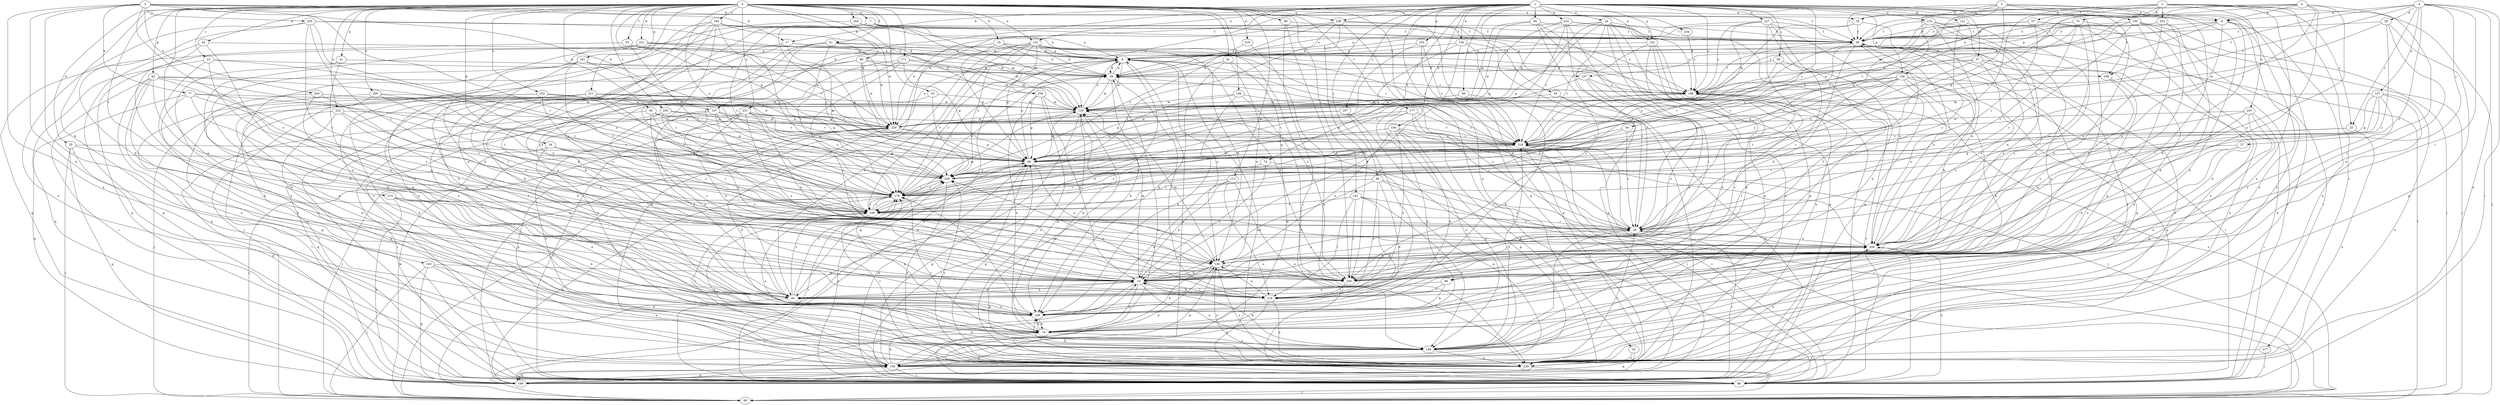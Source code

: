 strict digraph  {
0;
1;
2;
3;
4;
5;
6;
7;
8;
9;
15;
17;
18;
19;
23;
24;
25;
27;
29;
33;
34;
35;
37;
38;
39;
40;
41;
42;
43;
49;
51;
53;
55;
57;
59;
62;
68;
69;
74;
75;
77;
79;
80;
81;
86;
88;
90;
93;
94;
95;
98;
99;
103;
106;
107;
109;
113;
119;
121;
129;
131;
135;
136;
137;
138;
146;
148;
152;
153;
155;
156;
157;
158;
161;
164;
168;
171;
177;
178;
181;
184;
188;
197;
198;
199;
200;
201;
203;
204;
205;
209;
211;
215;
217;
218;
219;
221;
222;
227;
229;
231;
233;
234;
238;
239;
249;
250;
252;
258;
259;
0 -> 7  [label=a];
0 -> 8  [label=a];
0 -> 15  [label=b];
0 -> 23  [label=c];
0 -> 33  [label=d];
0 -> 34  [label=d];
0 -> 35  [label=d];
0 -> 40  [label=e];
0 -> 41  [label=e];
0 -> 42  [label=e];
0 -> 43  [label=e];
0 -> 49  [label=e];
0 -> 51  [label=f];
0 -> 53  [label=f];
0 -> 62  [label=g];
0 -> 68  [label=g];
0 -> 69  [label=h];
0 -> 80  [label=i];
0 -> 81  [label=i];
0 -> 103  [label=k];
0 -> 113  [label=l];
0 -> 131  [label=n];
0 -> 146  [label=o];
0 -> 152  [label=p];
0 -> 161  [label=q];
0 -> 164  [label=q];
0 -> 171  [label=r];
0 -> 177  [label=r];
0 -> 181  [label=s];
0 -> 184  [label=s];
0 -> 200  [label=u];
0 -> 211  [label=v];
0 -> 215  [label=v];
0 -> 219  [label=w];
0 -> 221  [label=w];
0 -> 231  [label=x];
0 -> 233  [label=x];
0 -> 234  [label=x];
0 -> 238  [label=x];
0 -> 249  [label=y];
0 -> 250  [label=z];
0 -> 252  [label=z];
0 -> 258  [label=z];
1 -> 17  [label=b];
1 -> 24  [label=c];
1 -> 37  [label=d];
1 -> 55  [label=f];
1 -> 74  [label=h];
1 -> 86  [label=i];
1 -> 90  [label=j];
1 -> 93  [label=j];
1 -> 94  [label=j];
1 -> 95  [label=j];
1 -> 98  [label=j];
1 -> 106  [label=k];
1 -> 107  [label=k];
1 -> 121  [label=m];
1 -> 131  [label=n];
1 -> 135  [label=n];
1 -> 136  [label=n];
1 -> 152  [label=p];
1 -> 153  [label=p];
1 -> 155  [label=p];
1 -> 156  [label=p];
1 -> 168  [label=q];
1 -> 188  [label=s];
1 -> 197  [label=t];
1 -> 198  [label=t];
1 -> 222  [label=w];
1 -> 227  [label=w];
1 -> 229  [label=w];
1 -> 238  [label=x];
1 -> 239  [label=x];
1 -> 258  [label=z];
2 -> 25  [label=c];
2 -> 57  [label=f];
2 -> 68  [label=g];
2 -> 75  [label=h];
2 -> 99  [label=j];
2 -> 129  [label=m];
2 -> 148  [label=o];
2 -> 178  [label=r];
2 -> 201  [label=u];
2 -> 203  [label=u];
2 -> 217  [label=v];
3 -> 17  [label=b];
3 -> 18  [label=b];
3 -> 59  [label=f];
3 -> 77  [label=h];
3 -> 107  [label=k];
3 -> 109  [label=k];
3 -> 119  [label=l];
3 -> 178  [label=r];
3 -> 204  [label=u];
3 -> 205  [label=u];
3 -> 209  [label=u];
3 -> 239  [label=x];
4 -> 8  [label=a];
4 -> 25  [label=c];
4 -> 27  [label=c];
4 -> 29  [label=c];
4 -> 38  [label=d];
4 -> 86  [label=i];
4 -> 88  [label=i];
4 -> 137  [label=n];
4 -> 188  [label=s];
4 -> 198  [label=t];
4 -> 239  [label=x];
5 -> 8  [label=a];
5 -> 18  [label=b];
5 -> 59  [label=f];
5 -> 68  [label=g];
5 -> 79  [label=h];
5 -> 119  [label=l];
5 -> 178  [label=r];
5 -> 218  [label=v];
5 -> 239  [label=x];
6 -> 8  [label=a];
6 -> 18  [label=b];
6 -> 59  [label=f];
6 -> 119  [label=l];
6 -> 138  [label=n];
6 -> 156  [label=p];
6 -> 209  [label=u];
6 -> 218  [label=v];
6 -> 229  [label=w];
7 -> 59  [label=f];
7 -> 119  [label=l];
7 -> 129  [label=m];
7 -> 157  [label=p];
7 -> 178  [label=r];
7 -> 188  [label=s];
7 -> 239  [label=x];
7 -> 249  [label=y];
8 -> 19  [label=b];
8 -> 59  [label=f];
8 -> 148  [label=o];
8 -> 157  [label=p];
8 -> 209  [label=u];
8 -> 218  [label=v];
8 -> 239  [label=x];
9 -> 39  [label=d];
9 -> 49  [label=e];
9 -> 129  [label=m];
9 -> 138  [label=n];
9 -> 168  [label=q];
9 -> 178  [label=r];
9 -> 198  [label=t];
9 -> 259  [label=z];
15 -> 9  [label=a];
15 -> 39  [label=d];
15 -> 68  [label=g];
15 -> 218  [label=v];
15 -> 259  [label=z];
17 -> 9  [label=a];
17 -> 49  [label=e];
17 -> 88  [label=i];
17 -> 188  [label=s];
17 -> 249  [label=y];
18 -> 39  [label=d];
18 -> 59  [label=f];
18 -> 129  [label=m];
18 -> 259  [label=z];
19 -> 49  [label=e];
19 -> 59  [label=f];
19 -> 79  [label=h];
19 -> 99  [label=j];
19 -> 119  [label=l];
19 -> 129  [label=m];
19 -> 148  [label=o];
19 -> 209  [label=u];
23 -> 19  [label=b];
23 -> 39  [label=d];
23 -> 109  [label=k];
23 -> 168  [label=q];
23 -> 199  [label=t];
24 -> 29  [label=c];
24 -> 59  [label=f];
24 -> 68  [label=g];
24 -> 129  [label=m];
24 -> 148  [label=o];
24 -> 158  [label=p];
24 -> 188  [label=s];
24 -> 199  [label=t];
24 -> 218  [label=v];
25 -> 199  [label=t];
25 -> 218  [label=v];
25 -> 239  [label=x];
27 -> 19  [label=b];
27 -> 68  [label=g];
27 -> 79  [label=h];
29 -> 39  [label=d];
29 -> 129  [label=m];
29 -> 209  [label=u];
29 -> 218  [label=v];
33 -> 129  [label=m];
33 -> 249  [label=y];
33 -> 259  [label=z];
34 -> 49  [label=e];
34 -> 68  [label=g];
34 -> 99  [label=j];
34 -> 178  [label=r];
34 -> 199  [label=t];
35 -> 68  [label=g];
35 -> 99  [label=j];
35 -> 158  [label=p];
35 -> 168  [label=q];
35 -> 178  [label=r];
37 -> 39  [label=d];
37 -> 148  [label=o];
37 -> 188  [label=s];
37 -> 209  [label=u];
37 -> 239  [label=x];
37 -> 249  [label=y];
38 -> 29  [label=c];
38 -> 49  [label=e];
38 -> 59  [label=f];
38 -> 158  [label=p];
38 -> 229  [label=w];
39 -> 9  [label=a];
39 -> 109  [label=k];
39 -> 119  [label=l];
39 -> 129  [label=m];
39 -> 178  [label=r];
39 -> 188  [label=s];
40 -> 68  [label=g];
40 -> 88  [label=i];
40 -> 178  [label=r];
40 -> 209  [label=u];
40 -> 218  [label=v];
40 -> 229  [label=w];
41 -> 39  [label=d];
41 -> 49  [label=e];
41 -> 239  [label=x];
42 -> 9  [label=a];
42 -> 49  [label=e];
42 -> 148  [label=o];
42 -> 168  [label=q];
43 -> 168  [label=q];
43 -> 239  [label=x];
49 -> 19  [label=b];
49 -> 68  [label=g];
49 -> 88  [label=i];
49 -> 109  [label=k];
49 -> 178  [label=r];
49 -> 249  [label=y];
51 -> 9  [label=a];
51 -> 19  [label=b];
51 -> 109  [label=k];
51 -> 178  [label=r];
51 -> 188  [label=s];
51 -> 209  [label=u];
51 -> 229  [label=w];
53 -> 9  [label=a];
53 -> 168  [label=q];
53 -> 178  [label=r];
53 -> 218  [label=v];
53 -> 229  [label=w];
55 -> 129  [label=m];
55 -> 168  [label=q];
55 -> 239  [label=x];
57 -> 39  [label=d];
57 -> 59  [label=f];
57 -> 79  [label=h];
57 -> 99  [label=j];
57 -> 178  [label=r];
57 -> 188  [label=s];
59 -> 9  [label=a];
59 -> 19  [label=b];
59 -> 168  [label=q];
59 -> 209  [label=u];
59 -> 249  [label=y];
62 -> 19  [label=b];
62 -> 88  [label=i];
62 -> 109  [label=k];
62 -> 138  [label=n];
62 -> 148  [label=o];
62 -> 158  [label=p];
62 -> 188  [label=s];
62 -> 199  [label=t];
62 -> 249  [label=y];
68 -> 9  [label=a];
68 -> 88  [label=i];
68 -> 129  [label=m];
68 -> 138  [label=n];
68 -> 249  [label=y];
69 -> 39  [label=d];
69 -> 99  [label=j];
69 -> 129  [label=m];
69 -> 148  [label=o];
69 -> 218  [label=v];
69 -> 229  [label=w];
74 -> 19  [label=b];
74 -> 158  [label=p];
74 -> 249  [label=y];
75 -> 9  [label=a];
75 -> 19  [label=b];
75 -> 59  [label=f];
75 -> 199  [label=t];
75 -> 209  [label=u];
75 -> 218  [label=v];
77 -> 29  [label=c];
77 -> 79  [label=h];
77 -> 129  [label=m];
77 -> 168  [label=q];
77 -> 249  [label=y];
77 -> 259  [label=z];
79 -> 88  [label=i];
79 -> 109  [label=k];
79 -> 129  [label=m];
79 -> 148  [label=o];
80 -> 59  [label=f];
80 -> 88  [label=i];
80 -> 259  [label=z];
81 -> 39  [label=d];
81 -> 109  [label=k];
81 -> 138  [label=n];
81 -> 168  [label=q];
86 -> 49  [label=e];
86 -> 109  [label=k];
86 -> 119  [label=l];
88 -> 9  [label=a];
88 -> 39  [label=d];
88 -> 68  [label=g];
88 -> 99  [label=j];
88 -> 178  [label=r];
88 -> 188  [label=s];
88 -> 209  [label=u];
88 -> 218  [label=v];
88 -> 249  [label=y];
90 -> 59  [label=f];
90 -> 129  [label=m];
90 -> 168  [label=q];
90 -> 229  [label=w];
90 -> 239  [label=x];
90 -> 259  [label=z];
93 -> 19  [label=b];
93 -> 29  [label=c];
93 -> 39  [label=d];
93 -> 218  [label=v];
94 -> 29  [label=c];
94 -> 218  [label=v];
94 -> 249  [label=y];
95 -> 19  [label=b];
95 -> 49  [label=e];
95 -> 99  [label=j];
95 -> 109  [label=k];
95 -> 178  [label=r];
95 -> 209  [label=u];
98 -> 109  [label=k];
98 -> 129  [label=m];
99 -> 9  [label=a];
99 -> 59  [label=f];
99 -> 188  [label=s];
99 -> 229  [label=w];
103 -> 19  [label=b];
103 -> 99  [label=j];
103 -> 148  [label=o];
103 -> 168  [label=q];
103 -> 239  [label=x];
106 -> 49  [label=e];
106 -> 68  [label=g];
106 -> 99  [label=j];
106 -> 109  [label=k];
106 -> 138  [label=n];
106 -> 158  [label=p];
106 -> 218  [label=v];
107 -> 29  [label=c];
107 -> 49  [label=e];
107 -> 68  [label=g];
107 -> 88  [label=i];
107 -> 178  [label=r];
107 -> 229  [label=w];
109 -> 49  [label=e];
109 -> 79  [label=h];
109 -> 178  [label=r];
113 -> 19  [label=b];
113 -> 109  [label=k];
113 -> 119  [label=l];
113 -> 148  [label=o];
113 -> 178  [label=r];
119 -> 19  [label=b];
119 -> 138  [label=n];
119 -> 158  [label=p];
119 -> 239  [label=x];
119 -> 249  [label=y];
121 -> 29  [label=c];
121 -> 59  [label=f];
121 -> 138  [label=n];
121 -> 259  [label=z];
129 -> 9  [label=a];
129 -> 99  [label=j];
129 -> 109  [label=k];
129 -> 229  [label=w];
131 -> 9  [label=a];
131 -> 39  [label=d];
131 -> 49  [label=e];
131 -> 68  [label=g];
131 -> 138  [label=n];
131 -> 158  [label=p];
131 -> 168  [label=q];
131 -> 199  [label=t];
131 -> 218  [label=v];
131 -> 249  [label=y];
131 -> 259  [label=z];
135 -> 59  [label=f];
135 -> 79  [label=h];
135 -> 88  [label=i];
135 -> 178  [label=r];
135 -> 209  [label=u];
135 -> 249  [label=y];
135 -> 259  [label=z];
136 -> 9  [label=a];
136 -> 19  [label=b];
136 -> 29  [label=c];
136 -> 68  [label=g];
136 -> 168  [label=q];
137 -> 68  [label=g];
137 -> 79  [label=h];
137 -> 129  [label=m];
137 -> 199  [label=t];
137 -> 239  [label=x];
137 -> 249  [label=y];
137 -> 259  [label=z];
138 -> 19  [label=b];
138 -> 29  [label=c];
138 -> 79  [label=h];
138 -> 129  [label=m];
138 -> 158  [label=p];
138 -> 239  [label=x];
138 -> 259  [label=z];
146 -> 29  [label=c];
146 -> 68  [label=g];
146 -> 109  [label=k];
146 -> 129  [label=m];
146 -> 239  [label=x];
148 -> 19  [label=b];
148 -> 29  [label=c];
148 -> 158  [label=p];
148 -> 178  [label=r];
148 -> 218  [label=v];
148 -> 239  [label=x];
152 -> 9  [label=a];
152 -> 79  [label=h];
152 -> 88  [label=i];
152 -> 148  [label=o];
152 -> 218  [label=v];
152 -> 239  [label=x];
153 -> 9  [label=a];
153 -> 168  [label=q];
153 -> 199  [label=t];
153 -> 218  [label=v];
155 -> 29  [label=c];
155 -> 59  [label=f];
155 -> 88  [label=i];
155 -> 99  [label=j];
155 -> 158  [label=p];
155 -> 229  [label=w];
155 -> 239  [label=x];
156 -> 68  [label=g];
156 -> 88  [label=i];
156 -> 109  [label=k];
156 -> 168  [label=q];
156 -> 178  [label=r];
156 -> 188  [label=s];
156 -> 199  [label=t];
156 -> 209  [label=u];
156 -> 218  [label=v];
156 -> 249  [label=y];
157 -> 49  [label=e];
157 -> 188  [label=s];
157 -> 249  [label=y];
157 -> 259  [label=z];
158 -> 29  [label=c];
158 -> 68  [label=g];
158 -> 79  [label=h];
158 -> 88  [label=i];
158 -> 138  [label=n];
158 -> 168  [label=q];
158 -> 178  [label=r];
158 -> 199  [label=t];
161 -> 19  [label=b];
161 -> 39  [label=d];
161 -> 109  [label=k];
161 -> 199  [label=t];
161 -> 249  [label=y];
164 -> 9  [label=a];
164 -> 59  [label=f];
164 -> 129  [label=m];
164 -> 158  [label=p];
168 -> 19  [label=b];
168 -> 29  [label=c];
168 -> 59  [label=f];
168 -> 158  [label=p];
171 -> 39  [label=d];
171 -> 68  [label=g];
171 -> 88  [label=i];
171 -> 129  [label=m];
171 -> 239  [label=x];
171 -> 259  [label=z];
177 -> 29  [label=c];
177 -> 79  [label=h];
177 -> 148  [label=o];
177 -> 218  [label=v];
177 -> 229  [label=w];
177 -> 239  [label=x];
178 -> 39  [label=d];
178 -> 99  [label=j];
178 -> 168  [label=q];
178 -> 199  [label=t];
178 -> 249  [label=y];
181 -> 109  [label=k];
181 -> 119  [label=l];
181 -> 148  [label=o];
181 -> 199  [label=t];
181 -> 209  [label=u];
181 -> 259  [label=z];
184 -> 9  [label=a];
184 -> 29  [label=c];
184 -> 49  [label=e];
184 -> 59  [label=f];
184 -> 79  [label=h];
184 -> 138  [label=n];
184 -> 229  [label=w];
184 -> 239  [label=x];
184 -> 249  [label=y];
188 -> 59  [label=f];
188 -> 119  [label=l];
188 -> 129  [label=m];
197 -> 68  [label=g];
197 -> 119  [label=l];
197 -> 158  [label=p];
197 -> 229  [label=w];
198 -> 148  [label=o];
198 -> 259  [label=z];
199 -> 29  [label=c];
199 -> 109  [label=k];
199 -> 129  [label=m];
199 -> 148  [label=o];
199 -> 178  [label=r];
200 -> 79  [label=h];
200 -> 129  [label=m];
200 -> 148  [label=o];
200 -> 178  [label=r];
200 -> 199  [label=t];
201 -> 29  [label=c];
201 -> 88  [label=i];
201 -> 138  [label=n];
201 -> 148  [label=o];
201 -> 158  [label=p];
201 -> 229  [label=w];
203 -> 39  [label=d];
203 -> 59  [label=f];
203 -> 109  [label=k];
203 -> 209  [label=u];
203 -> 259  [label=z];
204 -> 19  [label=b];
204 -> 129  [label=m];
204 -> 199  [label=t];
204 -> 229  [label=w];
204 -> 259  [label=z];
205 -> 19  [label=b];
205 -> 29  [label=c];
205 -> 39  [label=d];
205 -> 59  [label=f];
205 -> 178  [label=r];
205 -> 199  [label=t];
205 -> 239  [label=x];
209 -> 9  [label=a];
209 -> 59  [label=f];
209 -> 88  [label=i];
209 -> 138  [label=n];
211 -> 49  [label=e];
211 -> 68  [label=g];
211 -> 79  [label=h];
211 -> 88  [label=i];
211 -> 119  [label=l];
211 -> 129  [label=m];
211 -> 199  [label=t];
211 -> 218  [label=v];
215 -> 49  [label=e];
215 -> 79  [label=h];
215 -> 138  [label=n];
215 -> 168  [label=q];
215 -> 199  [label=t];
217 -> 88  [label=i];
217 -> 239  [label=x];
218 -> 68  [label=g];
218 -> 88  [label=i];
218 -> 99  [label=j];
218 -> 188  [label=s];
218 -> 199  [label=t];
218 -> 239  [label=x];
219 -> 9  [label=a];
219 -> 239  [label=x];
221 -> 9  [label=a];
221 -> 19  [label=b];
221 -> 49  [label=e];
221 -> 68  [label=g];
221 -> 129  [label=m];
221 -> 168  [label=q];
222 -> 9  [label=a];
222 -> 29  [label=c];
222 -> 59  [label=f];
222 -> 68  [label=g];
222 -> 119  [label=l];
222 -> 199  [label=t];
222 -> 209  [label=u];
227 -> 9  [label=a];
227 -> 29  [label=c];
227 -> 59  [label=f];
227 -> 79  [label=h];
227 -> 168  [label=q];
227 -> 178  [label=r];
227 -> 188  [label=s];
227 -> 259  [label=z];
229 -> 9  [label=a];
229 -> 68  [label=g];
229 -> 79  [label=h];
229 -> 88  [label=i];
229 -> 99  [label=j];
229 -> 158  [label=p];
229 -> 218  [label=v];
231 -> 19  [label=b];
231 -> 49  [label=e];
231 -> 138  [label=n];
231 -> 218  [label=v];
231 -> 229  [label=w];
231 -> 239  [label=x];
231 -> 249  [label=y];
231 -> 259  [label=z];
233 -> 19  [label=b];
233 -> 88  [label=i];
233 -> 138  [label=n];
233 -> 158  [label=p];
233 -> 229  [label=w];
234 -> 188  [label=s];
238 -> 59  [label=f];
238 -> 88  [label=i];
238 -> 199  [label=t];
238 -> 218  [label=v];
238 -> 229  [label=w];
238 -> 249  [label=y];
238 -> 259  [label=z];
239 -> 59  [label=f];
239 -> 68  [label=g];
239 -> 88  [label=i];
239 -> 109  [label=k];
239 -> 129  [label=m];
239 -> 138  [label=n];
239 -> 178  [label=r];
239 -> 209  [label=u];
239 -> 249  [label=y];
249 -> 178  [label=r];
249 -> 239  [label=x];
250 -> 168  [label=q];
250 -> 178  [label=r];
250 -> 218  [label=v];
250 -> 229  [label=w];
250 -> 259  [label=z];
252 -> 99  [label=j];
252 -> 129  [label=m];
252 -> 158  [label=p];
252 -> 199  [label=t];
252 -> 229  [label=w];
252 -> 249  [label=y];
258 -> 19  [label=b];
258 -> 68  [label=g];
258 -> 79  [label=h];
258 -> 129  [label=m];
258 -> 239  [label=x];
259 -> 119  [label=l];
259 -> 188  [label=s];
}
